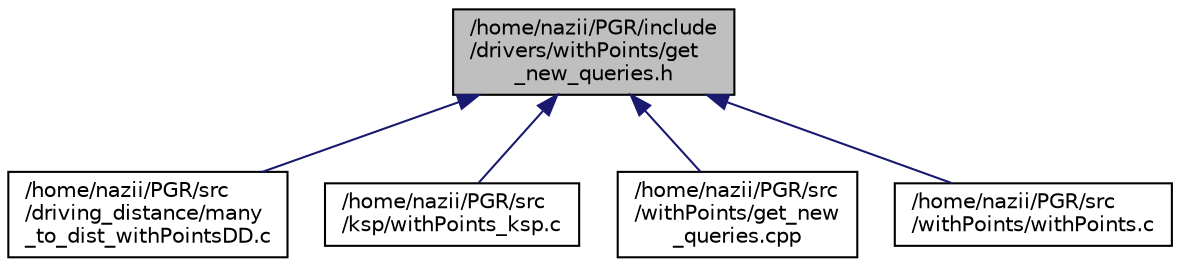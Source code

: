digraph "/home/nazii/PGR/include/drivers/withPoints/get_new_queries.h"
{
  edge [fontname="Helvetica",fontsize="10",labelfontname="Helvetica",labelfontsize="10"];
  node [fontname="Helvetica",fontsize="10",shape=record];
  Node1 [label="/home/nazii/PGR/include\l/drivers/withPoints/get\l_new_queries.h",height=0.2,width=0.4,color="black", fillcolor="grey75", style="filled", fontcolor="black"];
  Node1 -> Node2 [dir="back",color="midnightblue",fontsize="10",style="solid",fontname="Helvetica"];
  Node2 [label="/home/nazii/PGR/src\l/driving_distance/many\l_to_dist_withPointsDD.c",height=0.2,width=0.4,color="black", fillcolor="white", style="filled",URL="$many__to__dist__withPointsDD_8c.html"];
  Node1 -> Node3 [dir="back",color="midnightblue",fontsize="10",style="solid",fontname="Helvetica"];
  Node3 [label="/home/nazii/PGR/src\l/ksp/withPoints_ksp.c",height=0.2,width=0.4,color="black", fillcolor="white", style="filled",URL="$withPoints__ksp_8c.html"];
  Node1 -> Node4 [dir="back",color="midnightblue",fontsize="10",style="solid",fontname="Helvetica"];
  Node4 [label="/home/nazii/PGR/src\l/withPoints/get_new\l_queries.cpp",height=0.2,width=0.4,color="black", fillcolor="white", style="filled",URL="$get__new__queries_8cpp.html"];
  Node1 -> Node5 [dir="back",color="midnightblue",fontsize="10",style="solid",fontname="Helvetica"];
  Node5 [label="/home/nazii/PGR/src\l/withPoints/withPoints.c",height=0.2,width=0.4,color="black", fillcolor="white", style="filled",URL="$withPoints_8c.html"];
}
